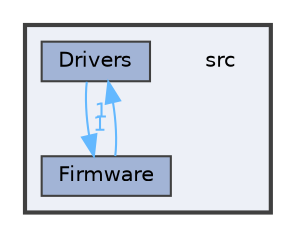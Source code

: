 digraph "E:/Agustin/Escritorio/MCUexpresso/KitLPC845-C++/src"
{
 // LATEX_PDF_SIZE
  bgcolor="transparent";
  edge [fontname=Helvetica,fontsize=10,labelfontname=Helvetica,labelfontsize=10];
  node [fontname=Helvetica,fontsize=10,shape=box,height=0.2,width=0.4];
  compound=true
  subgraph clusterdir_68267d1309a1af8e8297ef4c3efbcdba {
    graph [ bgcolor="#edf0f7", pencolor="grey25", label="", fontname=Helvetica,fontsize=10 style="filled,bold", URL="dir_68267d1309a1af8e8297ef4c3efbcdba.html",tooltip=""]
    dir_68267d1309a1af8e8297ef4c3efbcdba [shape=plaintext, label="src"];
  dir_6b6158ffc10bb67e6b7d62eced5c0155 [label="Drivers", fillcolor="#a2b4d6", color="grey25", style="filled", URL="dir_6b6158ffc10bb67e6b7d62eced5c0155.html",tooltip=""];
  dir_096ebac6517dc1a98fd5318c47a7ccfa [label="Firmware", fillcolor="#a2b4d6", color="grey25", style="filled", URL="dir_096ebac6517dc1a98fd5318c47a7ccfa.html",tooltip=""];
  }
  dir_6b6158ffc10bb67e6b7d62eced5c0155->dir_096ebac6517dc1a98fd5318c47a7ccfa [headlabel="1", labeldistance=1.5 headhref="dir_000026_000027.html" href="dir_000026_000027.html" color="steelblue1" fontcolor="steelblue1"];
  dir_096ebac6517dc1a98fd5318c47a7ccfa->dir_6b6158ffc10bb67e6b7d62eced5c0155 [headlabel="1", labeldistance=1.5 headhref="dir_000027_000026.html" href="dir_000027_000026.html" color="steelblue1" fontcolor="steelblue1"];
}
